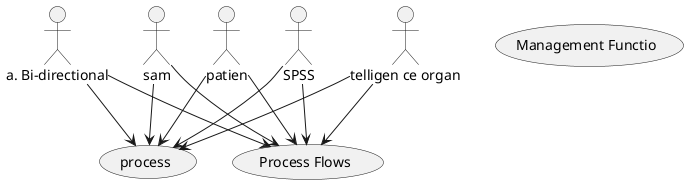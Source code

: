 @startuml
actor "telligen ce organ"
actor "a. Bi-directional"
actor "sam"
actor "patien"
actor "SPSS"
usecase "process"
usecase "Process Flows"
usecase "Management Functio"
"telligen ce organ" --> "process"
"telligen ce organ" --> "Process Flows"
"a. Bi-directional" --> "process"
"a. Bi-directional" --> "Process Flows"
"sam" --> "process"
"sam" --> "Process Flows"
"patien" --> "process"
"patien" --> "Process Flows"
"SPSS" --> "process"
"SPSS" --> "Process Flows"
@enduml